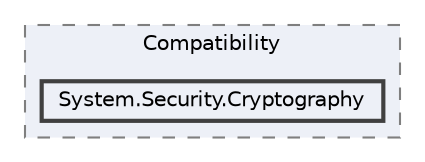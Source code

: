 digraph "C:/Users/adenf/RiderProjects/Openlabs.Mgcxm/Openlabs.Mgcxm/JWT/Compatibility/System.Security.Cryptography"
{
 // LATEX_PDF_SIZE
  bgcolor="transparent";
  edge [fontname=Helvetica,fontsize=10,labelfontname=Helvetica,labelfontsize=10];
  node [fontname=Helvetica,fontsize=10,shape=box,height=0.2,width=0.4];
  compound=true
  subgraph clusterdir_8698bff08e98054ccc6c25fe3a7d755b {
    graph [ bgcolor="#edf0f7", pencolor="grey50", label="Compatibility", fontname=Helvetica,fontsize=10 style="filled,dashed", URL="dir_8698bff08e98054ccc6c25fe3a7d755b.html",tooltip=""]
  dir_fa76140531b7300e00a675fd46ea503e [label="System.Security.Cryptography", fillcolor="#edf0f7", color="grey25", style="filled,bold", URL="dir_fa76140531b7300e00a675fd46ea503e.html",tooltip=""];
  }
}
